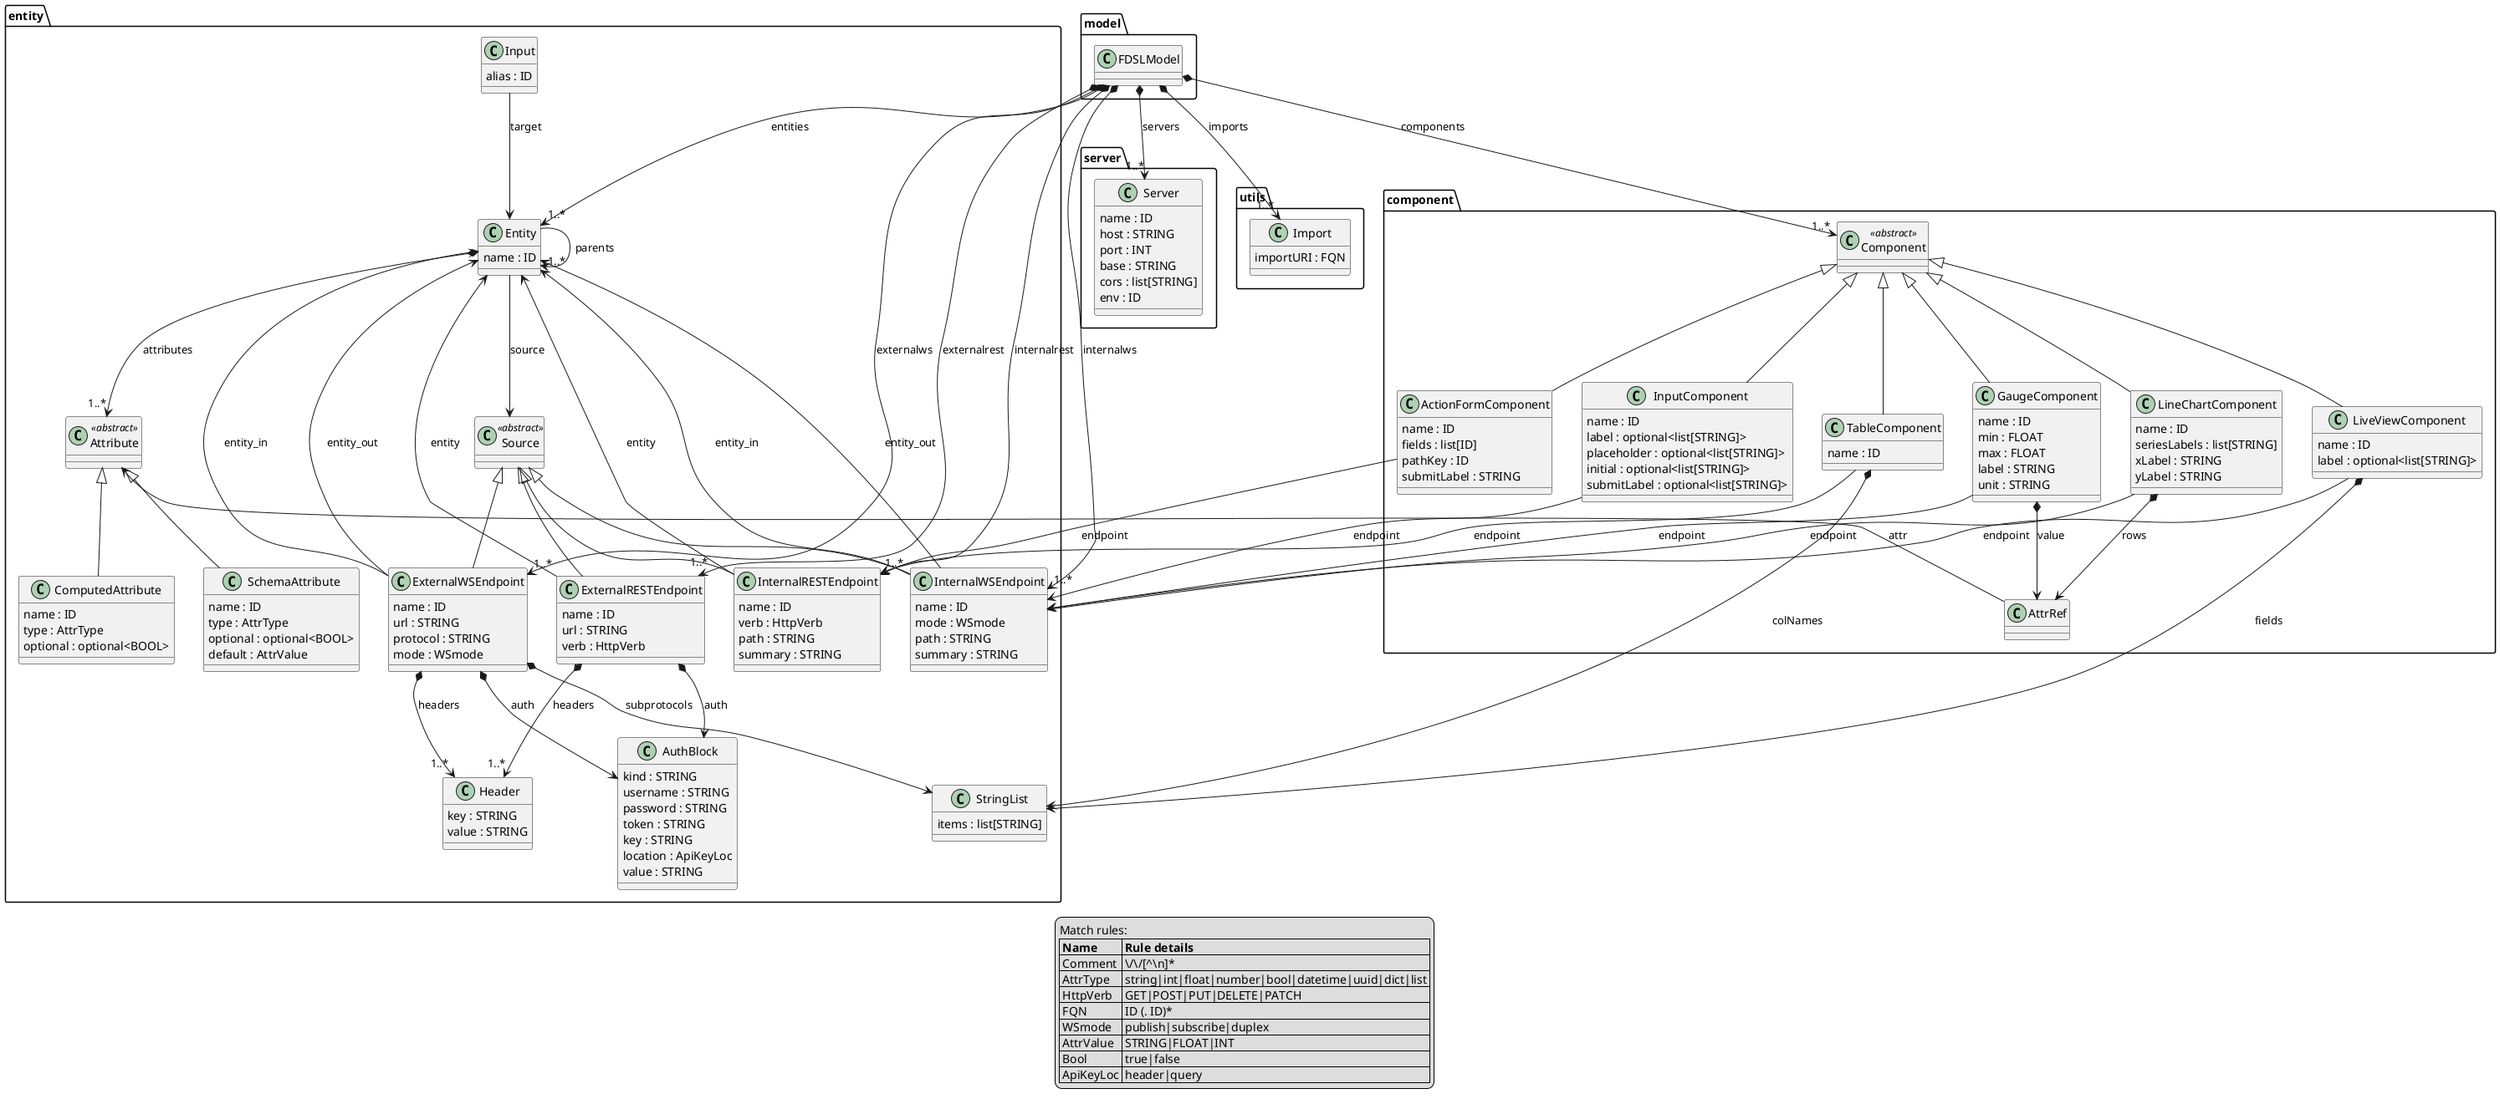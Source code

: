 @startuml
set namespaceSeparator .



class model.FDSLModel  {
}


class utils.Import  {
  importURI : FQN
}


class entity.Attribute <<abstract>> {
}


class entity.SchemaAttribute  {
  name : ID
  type : AttrType
  optional : optional<BOOL>
  default : AttrValue
}


class entity.ComputedAttribute  {
  name : ID
  type : AttrType
  optional : optional<BOOL>
}


class entity.Input  {
  alias : ID
}


class entity.Entity  {
  name : ID
}


class entity.Source <<abstract>> {
}


class entity.AuthBlock  {
  kind : STRING
  username : STRING
  password : STRING
  token : STRING
  key : STRING
  location : ApiKeyLoc
  value : STRING
}


class entity.ExternalRESTEndpoint  {
  name : ID
  url : STRING
  verb : HttpVerb
}


class entity.ExternalWSEndpoint  {
  name : ID
  url : STRING
  protocol : STRING
  mode : WSmode
}


class entity.InternalRESTEndpoint  {
  name : ID
  verb : HttpVerb
  path : STRING
  summary : STRING
}


class entity.InternalWSEndpoint  {
  name : ID
  mode : WSmode
  path : STRING
  summary : STRING
}


class entity.StringList  {
  items : list[STRING]
}


class entity.Header  {
  key : STRING
  value : STRING
}


class component.AttrRef  {
}


class component.Component <<abstract>> {
}


class component.TableComponent  {
  name : ID
}


class component.LineChartComponent  {
  name : ID
  seriesLabels : list[STRING]
  xLabel : STRING
  yLabel : STRING
}


class component.GaugeComponent  {
  name : ID
  min : FLOAT
  max : FLOAT
  label : STRING
  unit : STRING
}


class component.ActionFormComponent  {
  name : ID
  fields : list[ID]
  pathKey : ID
  submitLabel : STRING
}


class component.InputComponent  {
  name : ID
  label : optional<list[STRING]>
  placeholder : optional<list[STRING]>
  initial : optional<list[STRING]>
  submitLabel : optional<list[STRING]>
}


class component.LiveViewComponent  {
  name : ID
  label : optional<list[STRING]>
}


class server.Server  {
  name : ID
  host : STRING
  port : INT
  base : STRING
  cors : list[STRING]
  env : ID
}


model.FDSLModel *--> "1..*" utils.Import: imports
model.FDSLModel *--> "1..*" server.Server: servers
model.FDSLModel *--> "1..*" entity.InternalRESTEndpoint: internalrest
model.FDSLModel *--> "1..*" entity.InternalWSEndpoint: internalws
model.FDSLModel *--> "1..*" entity.ExternalRESTEndpoint: externalrest
model.FDSLModel *--> "1..*" entity.ExternalWSEndpoint: externalws
model.FDSLModel *--> "1..*" entity.Entity: entities
model.FDSLModel *--> "1..*" component.Component: components
entity.Attribute <|-- entity.ComputedAttribute
entity.Attribute <|-- entity.SchemaAttribute
entity.Input -->  entity.Entity: target
entity.Entity --> "1..*" entity.Entity: parents
entity.Entity -->  entity.Source: source
entity.Entity *--> "1..*" entity.Attribute: attributes
entity.Source <|-- entity.InternalRESTEndpoint
entity.Source <|-- entity.InternalWSEndpoint
entity.Source <|-- entity.ExternalRESTEndpoint
entity.Source <|-- entity.ExternalWSEndpoint
entity.ExternalRESTEndpoint *--> "1..*" entity.Header: headers
entity.ExternalRESTEndpoint *-->  entity.AuthBlock: auth
entity.ExternalRESTEndpoint -->  entity.Entity: entity
entity.ExternalWSEndpoint *-->  entity.StringList: subprotocols
entity.ExternalWSEndpoint *--> "1..*" entity.Header: headers
entity.ExternalWSEndpoint *-->  entity.AuthBlock: auth
entity.ExternalWSEndpoint -->  entity.Entity: entity_in
entity.ExternalWSEndpoint -->  entity.Entity: entity_out
entity.InternalRESTEndpoint -->  entity.Entity: entity
entity.InternalWSEndpoint -->  entity.Entity: entity_in
entity.InternalWSEndpoint -->  entity.Entity: entity_out
component.AttrRef -->  entity.Attribute: attr
component.Component <|-- component.TableComponent
component.Component <|-- component.LineChartComponent
component.Component <|-- component.ActionFormComponent
component.Component <|-- component.GaugeComponent
component.Component <|-- component.InputComponent
component.Component <|-- component.LiveViewComponent
component.TableComponent -->  entity.InternalRESTEndpoint: endpoint
component.TableComponent *-->  entity.StringList: colNames
component.LineChartComponent -->  entity.InternalWSEndpoint: endpoint
component.LineChartComponent *-->  component.AttrRef: rows
component.GaugeComponent -->  entity.InternalWSEndpoint: endpoint
component.GaugeComponent *-->  component.AttrRef: value
component.ActionFormComponent -->  entity.InternalRESTEndpoint: endpoint
component.InputComponent -->  entity.InternalWSEndpoint: endpoint
component.LiveViewComponent -->  entity.InternalWSEndpoint: endpoint
component.LiveViewComponent *-->  entity.StringList: fields

legend
  Match rules:
  |= Name  |= Rule details |
  | Comment | \\/\\/[^\\n]* |
  | AttrType | string\|int\|float\|number\|bool\|datetime\|uuid\|dict\|list |
  | HttpVerb | GET\|POST\|PUT\|DELETE\|PATCH |
  | FQN | ID (. ID)* |
  | WSmode | publish\|subscribe\|duplex |
  | AttrValue | STRING\|FLOAT\|INT |
  | Bool | true\|false |
  | ApiKeyLoc | header\|query |
end legend

@enduml
